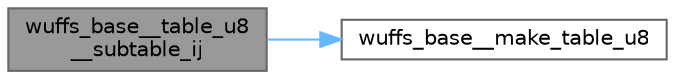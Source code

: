 digraph "wuffs_base__table_u8__subtable_ij"
{
 // LATEX_PDF_SIZE
  bgcolor="transparent";
  edge [fontname=Helvetica,fontsize=10,labelfontname=Helvetica,labelfontsize=10];
  node [fontname=Helvetica,fontsize=10,shape=box,height=0.2,width=0.4];
  rankdir="LR";
  Node1 [id="Node000001",label="wuffs_base__table_u8\l__subtable_ij",height=0.2,width=0.4,color="gray40", fillcolor="grey60", style="filled", fontcolor="black",tooltip=" "];
  Node1 -> Node2 [id="edge1_Node000001_Node000002",color="steelblue1",style="solid",tooltip=" "];
  Node2 [id="Node000002",label="wuffs_base__make_table_u8",height=0.2,width=0.4,color="grey40", fillcolor="white", style="filled",URL="$wuffs-v0_83_8c.html#a4098da511e90c9b9c0a10125d3231c4b",tooltip=" "];
}
